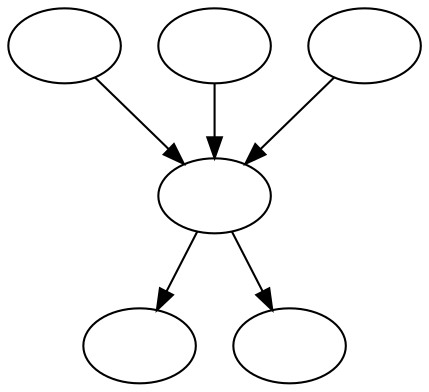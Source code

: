 digraph {
	0 [label=""]
	1 [label=""]
	3 [label=""]
	2 [label=""]
	4 [label=""]
	5 [label=""]
	0 -> 2
	0 -> 5
	1 -> 0
	3 -> 0
	4 -> 0
}
